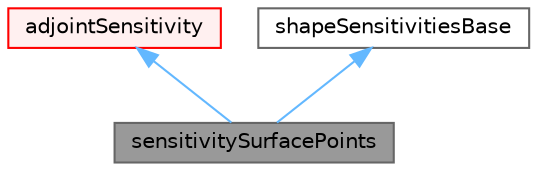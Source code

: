 digraph "sensitivitySurfacePoints"
{
 // LATEX_PDF_SIZE
  bgcolor="transparent";
  edge [fontname=Helvetica,fontsize=10,labelfontname=Helvetica,labelfontsize=10];
  node [fontname=Helvetica,fontsize=10,shape=box,height=0.2,width=0.4];
  Node1 [id="Node000001",label="sensitivitySurfacePoints",height=0.2,width=0.4,color="gray40", fillcolor="grey60", style="filled", fontcolor="black",tooltip="Calculation of adjoint based sensitivities at wall points."];
  Node2 -> Node1 [id="edge1_Node000001_Node000002",dir="back",color="steelblue1",style="solid",tooltip=" "];
  Node2 [id="Node000002",label="adjointSensitivity",height=0.2,width=0.4,color="red", fillcolor="#FFF0F0", style="filled",URL="$classFoam_1_1incompressible_1_1adjointSensitivity.html",tooltip="Abstract base class for adjoint-based sensitivities in incompressible flows."];
  Node4 -> Node1 [id="edge2_Node000001_Node000004",dir="back",color="steelblue1",style="solid",tooltip=" "];
  Node4 [id="Node000004",label="shapeSensitivitiesBase",height=0.2,width=0.4,color="gray40", fillcolor="white", style="filled",URL="$classFoam_1_1incompressible_1_1shapeSensitivitiesBase.html",tooltip="Base class supporting shape sensitivity derivatives for incompressible flows."];
}

